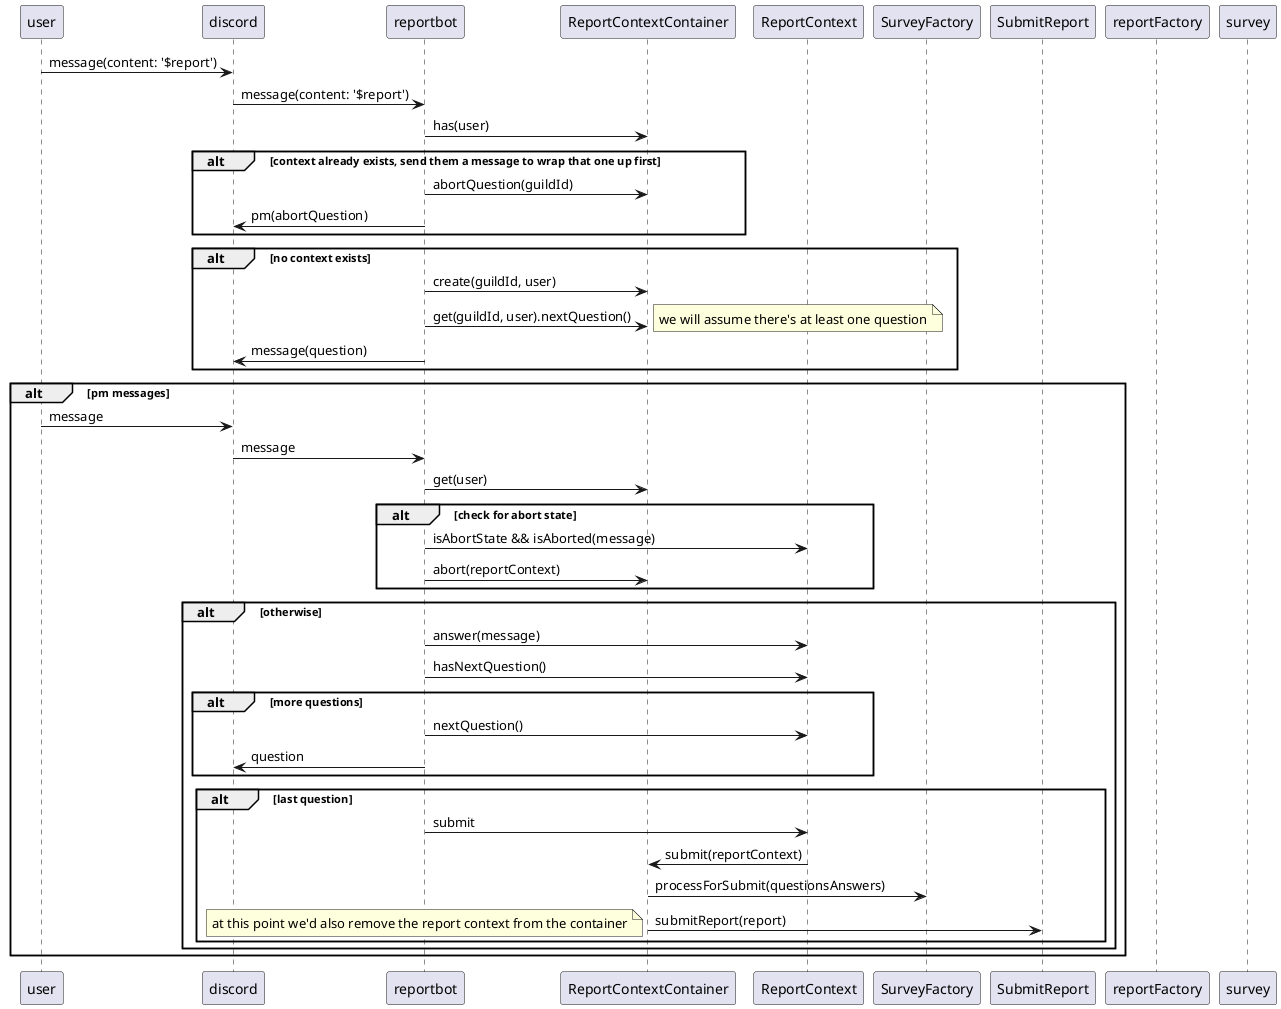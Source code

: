 @startuml

participant user as u
participant discord as d
participant reportbot as rb

participant ReportContextContainer as rcc
participant ReportContext as rc
participant SurveyFactory as sf
participant SubmitReport as sr

participant reportFactory as rf
participant survey as s

u -> d : message(content: '$report')
d -> rb : message(content: '$report')

rb -> rcc : has(user)
alt context already exists, send them a message to wrap that one up first
    rb -> rcc : abortQuestion(guildId)

    rb -> d : pm(abortQuestion)
end alt

alt no context exists
    rb -> rcc : create(guildId, user)
    rb -> rcc : get(guildId, user).nextQuestion()
    note right
      we will assume there's at least one question
    end note
    rb -> d : message(question)
end alt

alt pm messages
    u -> d : message
    d -> rb : message
    rb -> rcc : get(user)

    alt check for abort state
        rb -> rc : isAbortState && isAborted(message)
        rb -> rcc : abort(reportContext)
    end alt

    alt otherwise
        rb -> rc : answer(message)
        rb -> rc : hasNextQuestion()

        alt more questions
            rb -> rc : nextQuestion()
            rb -> d : question
        end alt
        alt last question
            rb -> rc : submit
            rc -> rcc : submit(reportContext)
            rcc -> sf : processForSubmit(questionsAnswers)
            rcc -> sr : submitReport(report)
            note left
                at this point we'd also remove the report context from the container
            end note
        end alt
    end alt
end alt

@enduml
